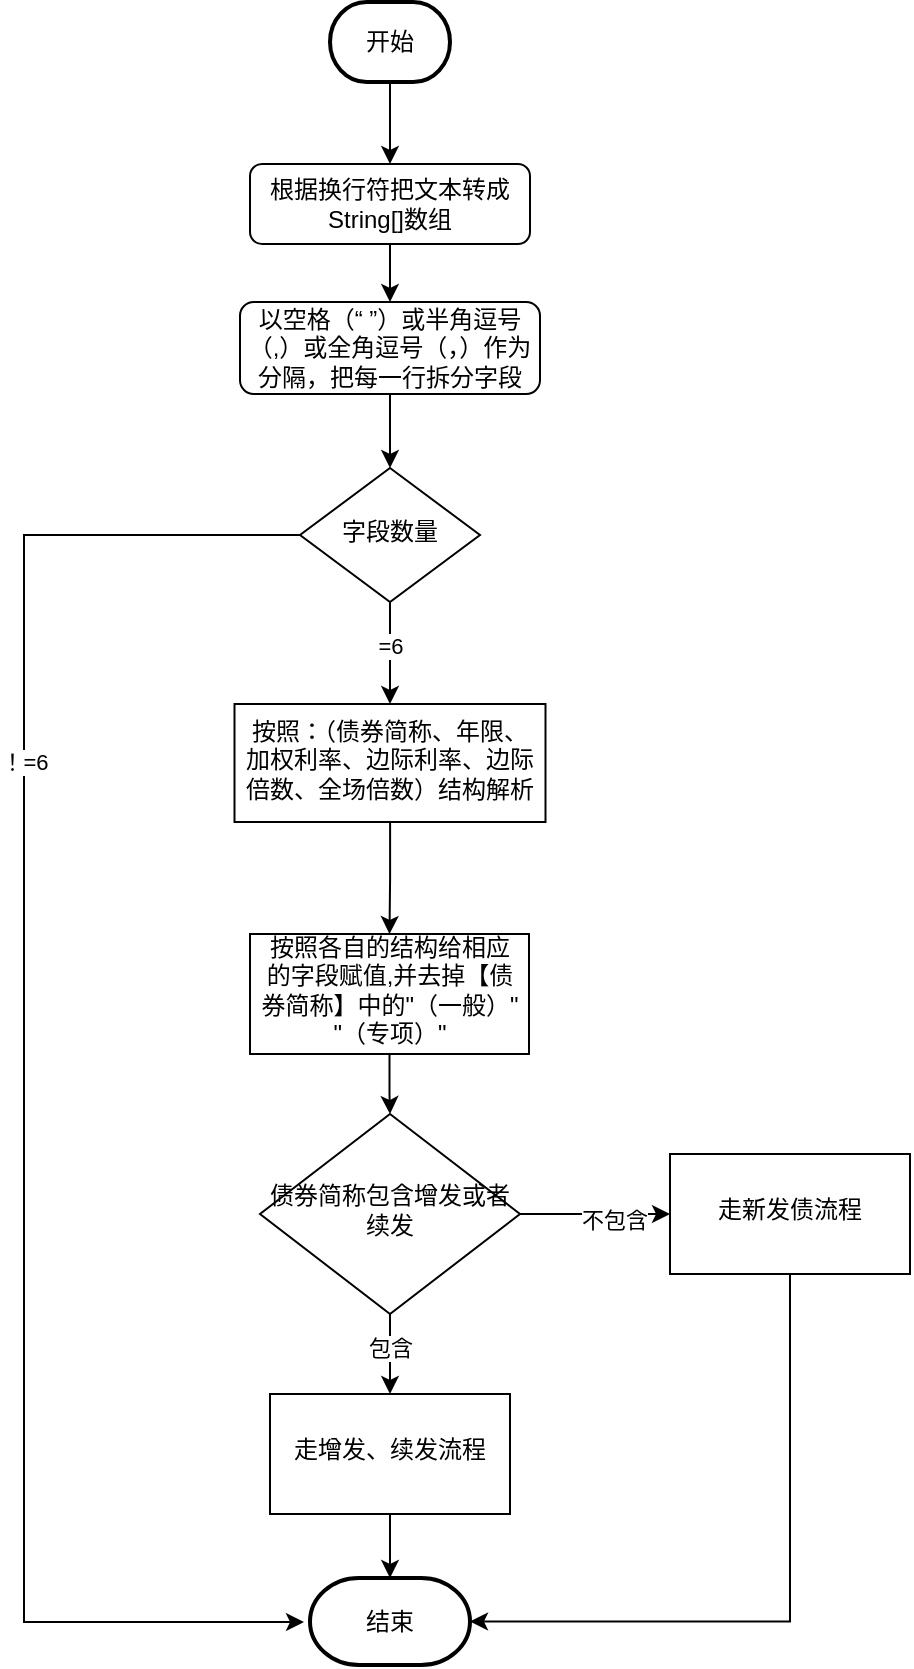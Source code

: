 <mxfile version="26.1.2">
  <diagram id="C5RBs43oDa-KdzZeNtuy" name="Page-1">
    <mxGraphModel dx="1678" dy="933" grid="1" gridSize="10" guides="1" tooltips="1" connect="1" arrows="1" fold="1" page="1" pageScale="1" pageWidth="827" pageHeight="1169" math="0" shadow="0">
      <root>
        <mxCell id="WIyWlLk6GJQsqaUBKTNV-0" />
        <mxCell id="WIyWlLk6GJQsqaUBKTNV-1" parent="WIyWlLk6GJQsqaUBKTNV-0" />
        <mxCell id="IGx0-I3Yo1CQWt6tFAmr-0" value="" style="edgeStyle=orthogonalEdgeStyle;rounded=0;orthogonalLoop=1;jettySize=auto;html=1;" edge="1" parent="WIyWlLk6GJQsqaUBKTNV-1" source="IGx0-I3Yo1CQWt6tFAmr-6">
          <mxGeometry relative="1" as="geometry">
            <mxPoint x="420" y="850" as="targetPoint" />
            <Array as="points">
              <mxPoint x="280" y="307" />
              <mxPoint x="280" y="850" />
              <mxPoint x="350" y="850" />
            </Array>
          </mxGeometry>
        </mxCell>
        <mxCell id="IGx0-I3Yo1CQWt6tFAmr-1" value="！=6" style="edgeLabel;html=1;align=center;verticalAlign=middle;resizable=0;points=[];" vertex="1" connectable="0" parent="IGx0-I3Yo1CQWt6tFAmr-0">
          <mxGeometry x="-0.388" relative="1" as="geometry">
            <mxPoint as="offset" />
          </mxGeometry>
        </mxCell>
        <mxCell id="IGx0-I3Yo1CQWt6tFAmr-4" value="" style="edgeStyle=orthogonalEdgeStyle;rounded=0;orthogonalLoop=1;jettySize=auto;html=1;entryX=0.5;entryY=0;entryDx=0;entryDy=0;" edge="1" parent="WIyWlLk6GJQsqaUBKTNV-1" source="IGx0-I3Yo1CQWt6tFAmr-6" target="IGx0-I3Yo1CQWt6tFAmr-28">
          <mxGeometry relative="1" as="geometry">
            <mxPoint x="463" y="414" as="targetPoint" />
          </mxGeometry>
        </mxCell>
        <mxCell id="IGx0-I3Yo1CQWt6tFAmr-5" value="=6" style="edgeLabel;html=1;align=center;verticalAlign=middle;resizable=0;points=[];" vertex="1" connectable="0" parent="IGx0-I3Yo1CQWt6tFAmr-4">
          <mxGeometry x="-0.166" relative="1" as="geometry">
            <mxPoint as="offset" />
          </mxGeometry>
        </mxCell>
        <mxCell id="IGx0-I3Yo1CQWt6tFAmr-6" value="字段数量" style="rhombus;whiteSpace=wrap;html=1;shadow=0;fontFamily=Helvetica;fontSize=12;align=center;strokeWidth=1;spacing=6;spacingTop=-4;" vertex="1" parent="WIyWlLk6GJQsqaUBKTNV-1">
          <mxGeometry x="418" y="273" width="90" height="67" as="geometry" />
        </mxCell>
        <mxCell id="IGx0-I3Yo1CQWt6tFAmr-7" value="" style="edgeStyle=orthogonalEdgeStyle;rounded=0;orthogonalLoop=1;jettySize=auto;html=1;" edge="1" parent="WIyWlLk6GJQsqaUBKTNV-1" source="IGx0-I3Yo1CQWt6tFAmr-8" target="IGx0-I3Yo1CQWt6tFAmr-10">
          <mxGeometry relative="1" as="geometry" />
        </mxCell>
        <mxCell id="IGx0-I3Yo1CQWt6tFAmr-8" value="开始" style="strokeWidth=2;html=1;shape=mxgraph.flowchart.terminator;whiteSpace=wrap;" vertex="1" parent="WIyWlLk6GJQsqaUBKTNV-1">
          <mxGeometry x="433" y="40" width="60" height="40" as="geometry" />
        </mxCell>
        <mxCell id="IGx0-I3Yo1CQWt6tFAmr-9" value="" style="edgeStyle=orthogonalEdgeStyle;rounded=0;orthogonalLoop=1;jettySize=auto;html=1;" edge="1" parent="WIyWlLk6GJQsqaUBKTNV-1" source="IGx0-I3Yo1CQWt6tFAmr-10" target="IGx0-I3Yo1CQWt6tFAmr-12">
          <mxGeometry relative="1" as="geometry" />
        </mxCell>
        <mxCell id="IGx0-I3Yo1CQWt6tFAmr-10" value="根据换行符把文本转成String[]数组" style="rounded=1;whiteSpace=wrap;html=1;fontSize=12;glass=0;strokeWidth=1;shadow=0;" vertex="1" parent="WIyWlLk6GJQsqaUBKTNV-1">
          <mxGeometry x="393" y="121" width="140" height="40" as="geometry" />
        </mxCell>
        <mxCell id="IGx0-I3Yo1CQWt6tFAmr-11" value="" style="edgeStyle=orthogonalEdgeStyle;rounded=0;orthogonalLoop=1;jettySize=auto;html=1;" edge="1" parent="WIyWlLk6GJQsqaUBKTNV-1" source="IGx0-I3Yo1CQWt6tFAmr-12" target="IGx0-I3Yo1CQWt6tFAmr-6">
          <mxGeometry relative="1" as="geometry" />
        </mxCell>
        <mxCell id="IGx0-I3Yo1CQWt6tFAmr-12" value="&lt;div data-docx-has-block-data=&quot;false&quot; data-lark-html-role=&quot;root&quot; data-page-id=&quot;Aed7douATo9B6cx0R7Rc3emsnXd&quot;&gt;&lt;div class=&quot;old-record-id-WZW5dhf2ooNl1qxLG0lcdsG0n3e&quot;&gt;以空格（“ ”）或半角逗号（,）或全角逗号（，）作为分隔，把每一行拆分字段&lt;/div&gt;&lt;/div&gt;&lt;span class=&quot;lark-record-clipboard&quot; data-lark-record-format=&quot;docx/text&quot; data-lark-record-data=&quot;{&amp;quot;rootId&amp;quot;:&amp;quot;Aed7douATo9B6cx0R7Rc3emsnXd&amp;quot;,&amp;quot;text&amp;quot;:{&amp;quot;initialAttributedTexts&amp;quot;:{&amp;quot;text&amp;quot;:{&amp;quot;0&amp;quot;:&amp;quot;以空格（“ ”）或半角逗号（,）或全角逗号（，）作为分隔，拆分元素&amp;quot;},&amp;quot;attribs&amp;quot;:{&amp;quot;0&amp;quot;:&amp;quot;*0+x&amp;quot;}},&amp;quot;apool&amp;quot;:{&amp;quot;numToAttrib&amp;quot;:{&amp;quot;0&amp;quot;:[&amp;quot;author&amp;quot;,&amp;quot;7403194829083705347&amp;quot;]},&amp;quot;nextNum&amp;quot;:1}},&amp;quot;type&amp;quot;:&amp;quot;text&amp;quot;,&amp;quot;referenceRecordMap&amp;quot;:{},&amp;quot;extra&amp;quot;:{&amp;quot;channel&amp;quot;:&amp;quot;saas&amp;quot;,&amp;quot;isEqualBlockSelection&amp;quot;:false,&amp;quot;pasteRandomId&amp;quot;:&amp;quot;011ff010-0866-426b-a94f-de44540d47f7&amp;quot;,&amp;quot;mention_page_title&amp;quot;:{},&amp;quot;external_mention_url&amp;quot;:{}},&amp;quot;isKeepQuoteContainer&amp;quot;:false,&amp;quot;isFromCode&amp;quot;:false,&amp;quot;selection&amp;quot;:[{&amp;quot;id&amp;quot;:1293,&amp;quot;type&amp;quot;:&amp;quot;text&amp;quot;,&amp;quot;selection&amp;quot;:{&amp;quot;start&amp;quot;:4,&amp;quot;end&amp;quot;:37},&amp;quot;recordId&amp;quot;:&amp;quot;WZW5dhf2ooNl1qxLG0lcdsG0n3e&amp;quot;}],&amp;quot;payloadMap&amp;quot;:{},&amp;quot;isCut&amp;quot;:false}&quot;&gt;&lt;/span&gt;" style="whiteSpace=wrap;html=1;rounded=1;glass=0;strokeWidth=1;shadow=0;" vertex="1" parent="WIyWlLk6GJQsqaUBKTNV-1">
          <mxGeometry x="388" y="190" width="150" height="46" as="geometry" />
        </mxCell>
        <mxCell id="IGx0-I3Yo1CQWt6tFAmr-27" value="" style="edgeStyle=orthogonalEdgeStyle;rounded=0;orthogonalLoop=1;jettySize=auto;html=1;" edge="1" parent="WIyWlLk6GJQsqaUBKTNV-1" source="IGx0-I3Yo1CQWt6tFAmr-28" target="IGx0-I3Yo1CQWt6tFAmr-32">
          <mxGeometry relative="1" as="geometry" />
        </mxCell>
        <mxCell id="IGx0-I3Yo1CQWt6tFAmr-28" value="&lt;font&gt;按照：（&lt;/font&gt;&lt;span style=&quot;background-color: transparent;&quot;&gt;债券简称、年限、加权利率、边际利率、边际倍数、全场倍数&lt;/span&gt;&lt;font&gt;）结构解析&lt;/font&gt;" style="whiteSpace=wrap;html=1;shadow=0;strokeWidth=1;spacing=6;spacingTop=-4;" vertex="1" parent="WIyWlLk6GJQsqaUBKTNV-1">
          <mxGeometry x="385.25" y="391" width="155.5" height="59" as="geometry" />
        </mxCell>
        <mxCell id="IGx0-I3Yo1CQWt6tFAmr-31" value="" style="edgeStyle=orthogonalEdgeStyle;rounded=0;orthogonalLoop=1;jettySize=auto;html=1;" edge="1" parent="WIyWlLk6GJQsqaUBKTNV-1" source="IGx0-I3Yo1CQWt6tFAmr-32" target="IGx0-I3Yo1CQWt6tFAmr-37">
          <mxGeometry relative="1" as="geometry" />
        </mxCell>
        <mxCell id="IGx0-I3Yo1CQWt6tFAmr-32" value="按照各自的结构给相应的字段赋值,并去掉【债券简称】中的&quot;（一般）&quot; &quot;（专项）&quot;" style="whiteSpace=wrap;html=1;shadow=0;strokeWidth=1;spacing=6;spacingTop=-4;" vertex="1" parent="WIyWlLk6GJQsqaUBKTNV-1">
          <mxGeometry x="393" y="506" width="139.5" height="60" as="geometry" />
        </mxCell>
        <mxCell id="IGx0-I3Yo1CQWt6tFAmr-33" value="" style="edgeStyle=orthogonalEdgeStyle;rounded=0;orthogonalLoop=1;jettySize=auto;html=1;" edge="1" parent="WIyWlLk6GJQsqaUBKTNV-1" source="IGx0-I3Yo1CQWt6tFAmr-37" target="IGx0-I3Yo1CQWt6tFAmr-40">
          <mxGeometry relative="1" as="geometry" />
        </mxCell>
        <mxCell id="IGx0-I3Yo1CQWt6tFAmr-34" value="包含" style="edgeLabel;html=1;align=center;verticalAlign=middle;resizable=0;points=[];" vertex="1" connectable="0" parent="IGx0-I3Yo1CQWt6tFAmr-33">
          <mxGeometry x="-0.18" relative="1" as="geometry">
            <mxPoint as="offset" />
          </mxGeometry>
        </mxCell>
        <mxCell id="IGx0-I3Yo1CQWt6tFAmr-35" value="" style="edgeStyle=orthogonalEdgeStyle;rounded=0;orthogonalLoop=1;jettySize=auto;html=1;" edge="1" parent="WIyWlLk6GJQsqaUBKTNV-1" source="IGx0-I3Yo1CQWt6tFAmr-37" target="IGx0-I3Yo1CQWt6tFAmr-42">
          <mxGeometry relative="1" as="geometry" />
        </mxCell>
        <mxCell id="IGx0-I3Yo1CQWt6tFAmr-36" value="不包含" style="edgeLabel;html=1;align=center;verticalAlign=middle;resizable=0;points=[];" vertex="1" connectable="0" parent="IGx0-I3Yo1CQWt6tFAmr-35">
          <mxGeometry x="0.247" y="-3" relative="1" as="geometry">
            <mxPoint as="offset" />
          </mxGeometry>
        </mxCell>
        <mxCell id="IGx0-I3Yo1CQWt6tFAmr-37" value="债券简称包含增发或者续发" style="rhombus;whiteSpace=wrap;html=1;shadow=0;strokeWidth=1;spacing=6;spacingTop=-4;" vertex="1" parent="WIyWlLk6GJQsqaUBKTNV-1">
          <mxGeometry x="398" y="596" width="130" height="100" as="geometry" />
        </mxCell>
        <mxCell id="IGx0-I3Yo1CQWt6tFAmr-38" value="结束" style="strokeWidth=2;html=1;shape=mxgraph.flowchart.terminator;whiteSpace=wrap;" vertex="1" parent="WIyWlLk6GJQsqaUBKTNV-1">
          <mxGeometry x="423" y="828" width="80" height="43.5" as="geometry" />
        </mxCell>
        <mxCell id="IGx0-I3Yo1CQWt6tFAmr-39" value="" style="edgeStyle=orthogonalEdgeStyle;rounded=0;orthogonalLoop=1;jettySize=auto;html=1;" edge="1" parent="WIyWlLk6GJQsqaUBKTNV-1" source="IGx0-I3Yo1CQWt6tFAmr-40" target="IGx0-I3Yo1CQWt6tFAmr-38">
          <mxGeometry relative="1" as="geometry" />
        </mxCell>
        <mxCell id="IGx0-I3Yo1CQWt6tFAmr-40" value="走增发、续发流程" style="whiteSpace=wrap;html=1;shadow=0;strokeWidth=1;spacing=6;spacingTop=-4;" vertex="1" parent="WIyWlLk6GJQsqaUBKTNV-1">
          <mxGeometry x="403" y="736" width="120" height="60" as="geometry" />
        </mxCell>
        <mxCell id="IGx0-I3Yo1CQWt6tFAmr-41" value="" style="edgeStyle=orthogonalEdgeStyle;rounded=0;orthogonalLoop=1;jettySize=auto;html=1;entryX=1;entryY=0.5;entryDx=0;entryDy=0;entryPerimeter=0;exitX=0.5;exitY=1;exitDx=0;exitDy=0;" edge="1" parent="WIyWlLk6GJQsqaUBKTNV-1" source="IGx0-I3Yo1CQWt6tFAmr-42" target="IGx0-I3Yo1CQWt6tFAmr-38">
          <mxGeometry relative="1" as="geometry">
            <mxPoint x="663" y="756" as="targetPoint" />
          </mxGeometry>
        </mxCell>
        <mxCell id="IGx0-I3Yo1CQWt6tFAmr-42" value="走新发债流程" style="whiteSpace=wrap;html=1;shadow=0;strokeWidth=1;spacing=6;spacingTop=-4;" vertex="1" parent="WIyWlLk6GJQsqaUBKTNV-1">
          <mxGeometry x="603" y="616" width="120" height="60" as="geometry" />
        </mxCell>
      </root>
    </mxGraphModel>
  </diagram>
</mxfile>
